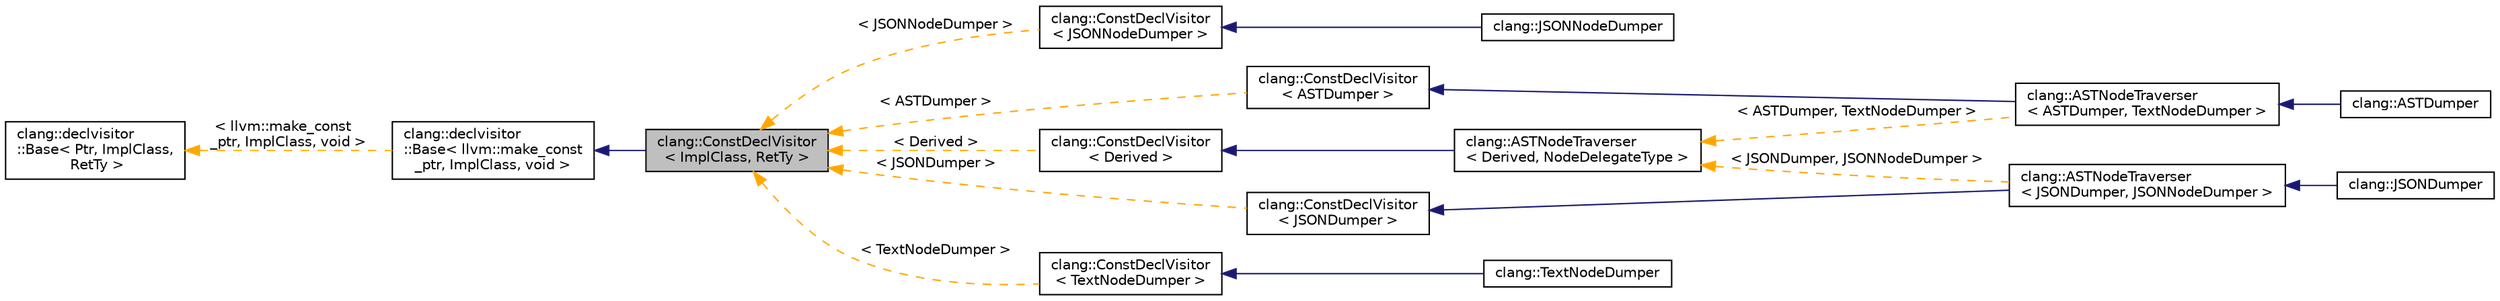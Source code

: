 digraph "clang::ConstDeclVisitor&lt; ImplClass, RetTy &gt;"
{
 // LATEX_PDF_SIZE
  bgcolor="transparent";
  edge [fontname="Helvetica",fontsize="10",labelfontname="Helvetica",labelfontsize="10"];
  node [fontname="Helvetica",fontsize="10",shape=record];
  rankdir="LR";
  Node1 [label="clang::ConstDeclVisitor\l\< ImplClass, RetTy \>",height=0.2,width=0.4,color="black", fillcolor="grey75", style="filled", fontcolor="black",tooltip="A simple visitor class that helps create declaration visitors."];
  Node2 -> Node1 [dir="back",color="midnightblue",fontsize="10",style="solid",fontname="Helvetica"];
  Node2 [label="clang::declvisitor\l::Base\< llvm::make_const\l_ptr, ImplClass, void \>",height=0.2,width=0.4,color="black",URL="$classclang_1_1declvisitor_1_1Base.html",tooltip=" "];
  Node3 -> Node2 [dir="back",color="orange",fontsize="10",style="dashed",label=" \< llvm::make_const\l_ptr, ImplClass, void \>" ,fontname="Helvetica"];
  Node3 [label="clang::declvisitor\l::Base\< Ptr, ImplClass,\l RetTy \>",height=0.2,width=0.4,color="black",URL="$classclang_1_1declvisitor_1_1Base.html",tooltip="A simple visitor class that helps create declaration visitors."];
  Node1 -> Node4 [dir="back",color="orange",fontsize="10",style="dashed",label=" \< JSONNodeDumper \>" ,fontname="Helvetica"];
  Node4 [label="clang::ConstDeclVisitor\l\< JSONNodeDumper \>",height=0.2,width=0.4,color="black",URL="$classclang_1_1ConstDeclVisitor.html",tooltip=" "];
  Node4 -> Node5 [dir="back",color="midnightblue",fontsize="10",style="solid",fontname="Helvetica"];
  Node5 [label="clang::JSONNodeDumper",height=0.2,width=0.4,color="black",URL="$classclang_1_1JSONNodeDumper.html",tooltip=" "];
  Node1 -> Node6 [dir="back",color="orange",fontsize="10",style="dashed",label=" \< ASTDumper \>" ,fontname="Helvetica"];
  Node6 [label="clang::ConstDeclVisitor\l\< ASTDumper \>",height=0.2,width=0.4,color="black",URL="$classclang_1_1ConstDeclVisitor.html",tooltip=" "];
  Node6 -> Node7 [dir="back",color="midnightblue",fontsize="10",style="solid",fontname="Helvetica"];
  Node7 [label="clang::ASTNodeTraverser\l\< ASTDumper, TextNodeDumper \>",height=0.2,width=0.4,color="black",URL="$classclang_1_1ASTNodeTraverser.html",tooltip=" "];
  Node7 -> Node8 [dir="back",color="midnightblue",fontsize="10",style="solid",fontname="Helvetica"];
  Node8 [label="clang::ASTDumper",height=0.2,width=0.4,color="black",URL="$classclang_1_1ASTDumper.html",tooltip=" "];
  Node1 -> Node9 [dir="back",color="orange",fontsize="10",style="dashed",label=" \< Derived \>" ,fontname="Helvetica"];
  Node9 [label="clang::ConstDeclVisitor\l\< Derived \>",height=0.2,width=0.4,color="black",URL="$classclang_1_1ConstDeclVisitor.html",tooltip=" "];
  Node9 -> Node10 [dir="back",color="midnightblue",fontsize="10",style="solid",fontname="Helvetica"];
  Node10 [label="clang::ASTNodeTraverser\l\< Derived, NodeDelegateType \>",height=0.2,width=0.4,color="black",URL="$classclang_1_1ASTNodeTraverser.html",tooltip="ASTNodeTraverser traverses the Clang AST for dumping purposes."];
  Node10 -> Node11 [dir="back",color="orange",fontsize="10",style="dashed",label=" \< JSONDumper, JSONNodeDumper \>" ,fontname="Helvetica"];
  Node11 [label="clang::ASTNodeTraverser\l\< JSONDumper, JSONNodeDumper \>",height=0.2,width=0.4,color="black",URL="$classclang_1_1ASTNodeTraverser.html",tooltip=" "];
  Node11 -> Node12 [dir="back",color="midnightblue",fontsize="10",style="solid",fontname="Helvetica"];
  Node12 [label="clang::JSONDumper",height=0.2,width=0.4,color="black",URL="$classclang_1_1JSONDumper.html",tooltip=" "];
  Node10 -> Node7 [dir="back",color="orange",fontsize="10",style="dashed",label=" \< ASTDumper, TextNodeDumper \>" ,fontname="Helvetica"];
  Node1 -> Node13 [dir="back",color="orange",fontsize="10",style="dashed",label=" \< JSONDumper \>" ,fontname="Helvetica"];
  Node13 [label="clang::ConstDeclVisitor\l\< JSONDumper \>",height=0.2,width=0.4,color="black",URL="$classclang_1_1ConstDeclVisitor.html",tooltip=" "];
  Node13 -> Node11 [dir="back",color="midnightblue",fontsize="10",style="solid",fontname="Helvetica"];
  Node1 -> Node14 [dir="back",color="orange",fontsize="10",style="dashed",label=" \< TextNodeDumper \>" ,fontname="Helvetica"];
  Node14 [label="clang::ConstDeclVisitor\l\< TextNodeDumper \>",height=0.2,width=0.4,color="black",URL="$classclang_1_1ConstDeclVisitor.html",tooltip=" "];
  Node14 -> Node15 [dir="back",color="midnightblue",fontsize="10",style="solid",fontname="Helvetica"];
  Node15 [label="clang::TextNodeDumper",height=0.2,width=0.4,color="black",URL="$classclang_1_1TextNodeDumper.html",tooltip=" "];
}
